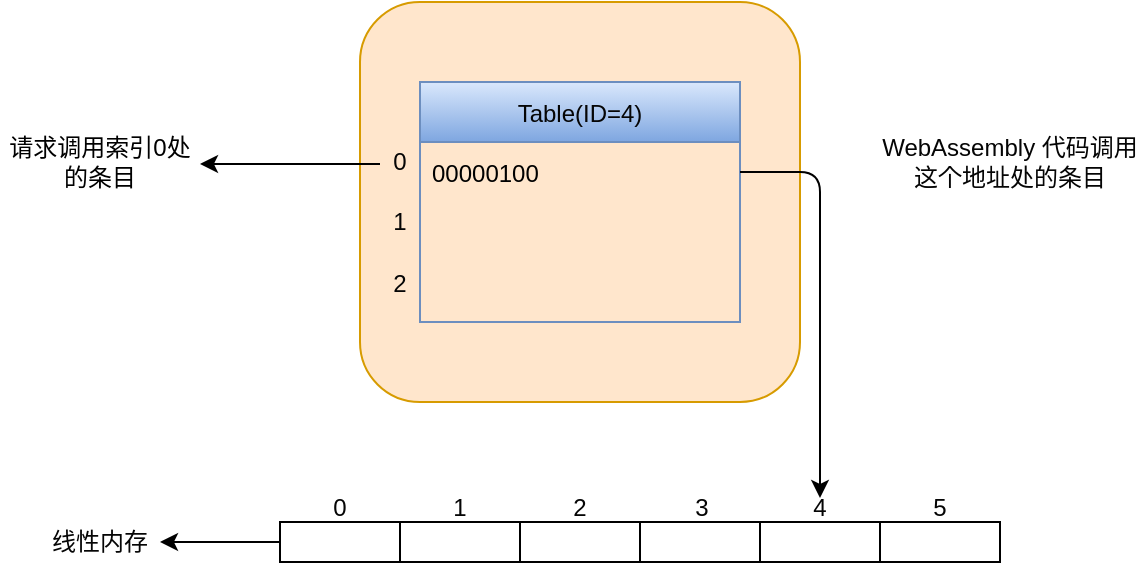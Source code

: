<mxfile>
    <diagram id="PrryI_Ju_P7AqC2B7e0x" name="第 1 页">
        <mxGraphModel dx="874" dy="1281" grid="1" gridSize="10" guides="1" tooltips="1" connect="1" arrows="1" fold="1" page="1" pageScale="1" pageWidth="827" pageHeight="1169" math="0" shadow="0">
            <root>
                <mxCell id="0"/>
                <mxCell id="1" parent="0"/>
                <mxCell id="3" value="" style="rounded=1;whiteSpace=wrap;html=1;fillColor=#ffe6cc;strokeColor=#d79b00;" vertex="1" parent="1">
                    <mxGeometry x="310" y="180" width="220" height="200" as="geometry"/>
                </mxCell>
                <mxCell id="15" style="edgeStyle=none;html=1;exitX=0;exitY=0.25;exitDx=0;exitDy=0;fontColor=#000000;" edge="1" parent="1">
                    <mxGeometry relative="1" as="geometry">
                        <mxPoint x="230" y="261" as="targetPoint"/>
                        <mxPoint x="320" y="261" as="sourcePoint"/>
                    </mxGeometry>
                </mxCell>
                <mxCell id="16" value="Table(ID=4)" style="swimlane;fontStyle=0;childLayout=stackLayout;horizontal=1;startSize=30;horizontalStack=0;resizeParent=1;resizeParentMax=0;resizeLast=0;collapsible=1;marginBottom=0;fillColor=#dae8fc;strokeColor=#6c8ebf;gradientColor=#7ea6e0;fontColor=#050505;" vertex="1" parent="1">
                    <mxGeometry x="340" y="220" width="160" height="120" as="geometry"/>
                </mxCell>
                <mxCell id="17" value="00000100" style="text;strokeColor=none;fillColor=none;align=left;verticalAlign=middle;spacingLeft=4;spacingRight=4;overflow=hidden;points=[[0,0.5],[1,0.5]];portConstraint=eastwest;rotatable=0;fontColor=#000000;" vertex="1" parent="16">
                    <mxGeometry y="30" width="160" height="30" as="geometry"/>
                </mxCell>
                <mxCell id="18" value=" " style="text;strokeColor=none;fillColor=none;align=left;verticalAlign=middle;spacingLeft=4;spacingRight=4;overflow=hidden;points=[[0,0.5],[1,0.5]];portConstraint=eastwest;rotatable=0;fontColor=#000000;" vertex="1" parent="16">
                    <mxGeometry y="60" width="160" height="30" as="geometry"/>
                </mxCell>
                <mxCell id="19" value=" " style="text;strokeColor=none;fillColor=none;align=left;verticalAlign=middle;spacingLeft=4;spacingRight=4;overflow=hidden;points=[[0,0.5],[1,0.5]];portConstraint=eastwest;rotatable=0;fontColor=#000000;" vertex="1" parent="16">
                    <mxGeometry y="90" width="160" height="30" as="geometry"/>
                </mxCell>
                <mxCell id="44" value="请求调用索引0处的条目" style="text;html=1;strokeColor=none;fillColor=none;align=center;verticalAlign=middle;whiteSpace=wrap;rounded=0;fontColor=#000000;" vertex="1" parent="1">
                    <mxGeometry x="130" y="245" width="100" height="30" as="geometry"/>
                </mxCell>
                <mxCell id="66" value="0" style="text;html=1;strokeColor=none;fillColor=none;align=center;verticalAlign=middle;whiteSpace=wrap;rounded=0;fontColor=#050505;" vertex="1" parent="1">
                    <mxGeometry x="320" y="255" width="20" height="10" as="geometry"/>
                </mxCell>
                <mxCell id="67" value="1" style="text;html=1;strokeColor=none;fillColor=none;align=center;verticalAlign=middle;whiteSpace=wrap;rounded=0;fontColor=#050505;" vertex="1" parent="1">
                    <mxGeometry x="320" y="285" width="20" height="10" as="geometry"/>
                </mxCell>
                <mxCell id="68" value="2" style="text;html=1;strokeColor=none;fillColor=none;align=center;verticalAlign=middle;whiteSpace=wrap;rounded=0;fontColor=#050505;" vertex="1" parent="1">
                    <mxGeometry x="320" y="316" width="20" height="10" as="geometry"/>
                </mxCell>
                <mxCell id="117" value="" style="shape=table;html=1;whiteSpace=wrap;startSize=0;container=1;collapsible=0;childLayout=tableLayout;" vertex="1" parent="1">
                    <mxGeometry x="270" y="440" width="180" height="20" as="geometry"/>
                </mxCell>
                <mxCell id="118" value="" style="shape=partialRectangle;html=1;whiteSpace=wrap;collapsible=0;dropTarget=0;pointerEvents=0;fillColor=none;top=0;left=0;bottom=0;right=0;points=[[0,0.5],[1,0.5]];portConstraint=eastwest;" vertex="1" parent="117">
                    <mxGeometry width="180" height="20" as="geometry"/>
                </mxCell>
                <mxCell id="119" value="" style="shape=partialRectangle;html=1;whiteSpace=wrap;connectable=0;fillColor=none;top=0;left=0;bottom=0;right=0;overflow=hidden;pointerEvents=1;" vertex="1" parent="118">
                    <mxGeometry width="60" height="20" as="geometry">
                        <mxRectangle width="60" height="20" as="alternateBounds"/>
                    </mxGeometry>
                </mxCell>
                <mxCell id="120" value="" style="shape=partialRectangle;html=1;whiteSpace=wrap;connectable=0;fillColor=none;top=0;left=0;bottom=0;right=0;overflow=hidden;pointerEvents=1;" vertex="1" parent="118">
                    <mxGeometry x="60" width="60" height="20" as="geometry">
                        <mxRectangle width="60" height="20" as="alternateBounds"/>
                    </mxGeometry>
                </mxCell>
                <mxCell id="121" value="" style="shape=partialRectangle;html=1;whiteSpace=wrap;connectable=0;fillColor=none;top=0;left=0;bottom=0;right=0;overflow=hidden;pointerEvents=1;" vertex="1" parent="118">
                    <mxGeometry x="120" width="60" height="20" as="geometry">
                        <mxRectangle width="60" height="20" as="alternateBounds"/>
                    </mxGeometry>
                </mxCell>
                <mxCell id="130" value="" style="shape=table;html=1;whiteSpace=wrap;startSize=0;container=1;collapsible=0;childLayout=tableLayout;" vertex="1" parent="1">
                    <mxGeometry x="450" y="440" width="180" height="20" as="geometry"/>
                </mxCell>
                <mxCell id="131" value="" style="shape=partialRectangle;html=1;whiteSpace=wrap;collapsible=0;dropTarget=0;pointerEvents=0;fillColor=none;top=0;left=0;bottom=0;right=0;points=[[0,0.5],[1,0.5]];portConstraint=eastwest;" vertex="1" parent="130">
                    <mxGeometry width="180" height="20" as="geometry"/>
                </mxCell>
                <mxCell id="132" value="" style="shape=partialRectangle;html=1;whiteSpace=wrap;connectable=0;fillColor=none;top=0;left=0;bottom=0;right=0;overflow=hidden;pointerEvents=1;" vertex="1" parent="131">
                    <mxGeometry width="60" height="20" as="geometry">
                        <mxRectangle width="60" height="20" as="alternateBounds"/>
                    </mxGeometry>
                </mxCell>
                <mxCell id="133" value="" style="shape=partialRectangle;html=1;whiteSpace=wrap;connectable=0;fillColor=none;top=0;left=0;bottom=0;right=0;overflow=hidden;pointerEvents=1;" vertex="1" parent="131">
                    <mxGeometry x="60" width="60" height="20" as="geometry">
                        <mxRectangle width="60" height="20" as="alternateBounds"/>
                    </mxGeometry>
                </mxCell>
                <mxCell id="134" value="" style="shape=partialRectangle;html=1;whiteSpace=wrap;connectable=0;fillColor=none;top=0;left=0;bottom=0;right=0;overflow=hidden;pointerEvents=1;" vertex="1" parent="131">
                    <mxGeometry x="120" width="60" height="20" as="geometry">
                        <mxRectangle width="60" height="20" as="alternateBounds"/>
                    </mxGeometry>
                </mxCell>
                <mxCell id="135" value="0" style="text;html=1;strokeColor=none;fillColor=none;align=center;verticalAlign=middle;whiteSpace=wrap;rounded=0;fontColor=#050505;" vertex="1" parent="1">
                    <mxGeometry x="290" y="428" width="20" height="10" as="geometry"/>
                </mxCell>
                <mxCell id="136" value="1" style="text;html=1;strokeColor=none;fillColor=none;align=center;verticalAlign=middle;whiteSpace=wrap;rounded=0;fontColor=#050505;" vertex="1" parent="1">
                    <mxGeometry x="350" y="428" width="20" height="10" as="geometry"/>
                </mxCell>
                <mxCell id="137" value="2" style="text;html=1;strokeColor=none;fillColor=none;align=center;verticalAlign=middle;whiteSpace=wrap;rounded=0;fontColor=#050505;" vertex="1" parent="1">
                    <mxGeometry x="410" y="428" width="20" height="10" as="geometry"/>
                </mxCell>
                <mxCell id="138" value="3" style="text;html=1;strokeColor=none;fillColor=none;align=center;verticalAlign=middle;whiteSpace=wrap;rounded=0;fontColor=#050505;" vertex="1" parent="1">
                    <mxGeometry x="471" y="428" width="20" height="10" as="geometry"/>
                </mxCell>
                <mxCell id="139" value="4" style="text;html=1;strokeColor=none;fillColor=none;align=center;verticalAlign=middle;whiteSpace=wrap;rounded=0;fontColor=#050505;" vertex="1" parent="1">
                    <mxGeometry x="530" y="428" width="20" height="10" as="geometry"/>
                </mxCell>
                <mxCell id="140" value="5" style="text;html=1;strokeColor=none;fillColor=none;align=center;verticalAlign=middle;whiteSpace=wrap;rounded=0;fontColor=#050505;" vertex="1" parent="1">
                    <mxGeometry x="590" y="428" width="20" height="10" as="geometry"/>
                </mxCell>
                <mxCell id="142" value="" style="endArrow=classic;html=1;exitX=1;exitY=0.5;exitDx=0;exitDy=0;entryX=0.5;entryY=0;entryDx=0;entryDy=0;" edge="1" parent="1">
                    <mxGeometry width="50" height="50" relative="1" as="geometry">
                        <mxPoint x="500" y="265" as="sourcePoint"/>
                        <mxPoint x="540" y="428" as="targetPoint"/>
                        <Array as="points">
                            <mxPoint x="540" y="265"/>
                        </Array>
                    </mxGeometry>
                </mxCell>
                <mxCell id="143" value="WebAssembly 代码调用这个地址处的条目" style="text;html=1;align=center;verticalAlign=middle;whiteSpace=wrap;rounded=0;shadow=0;sketch=0;fontColor=#050505;" vertex="1" parent="1">
                    <mxGeometry x="570" y="245" width="130" height="30" as="geometry"/>
                </mxCell>
                <mxCell id="144" value="线性内存" style="text;html=1;strokeColor=none;fillColor=none;align=center;verticalAlign=middle;whiteSpace=wrap;rounded=0;shadow=0;sketch=0;fontColor=#050505;" vertex="1" parent="1">
                    <mxGeometry x="150" y="435" width="60" height="30" as="geometry"/>
                </mxCell>
                <mxCell id="146" style="edgeStyle=none;html=1;exitX=0;exitY=0.5;exitDx=0;exitDy=0;entryX=1;entryY=0.5;entryDx=0;entryDy=0;fontColor=#050505;" edge="1" parent="1" source="118" target="144">
                    <mxGeometry relative="1" as="geometry"/>
                </mxCell>
            </root>
        </mxGraphModel>
    </diagram>
</mxfile>